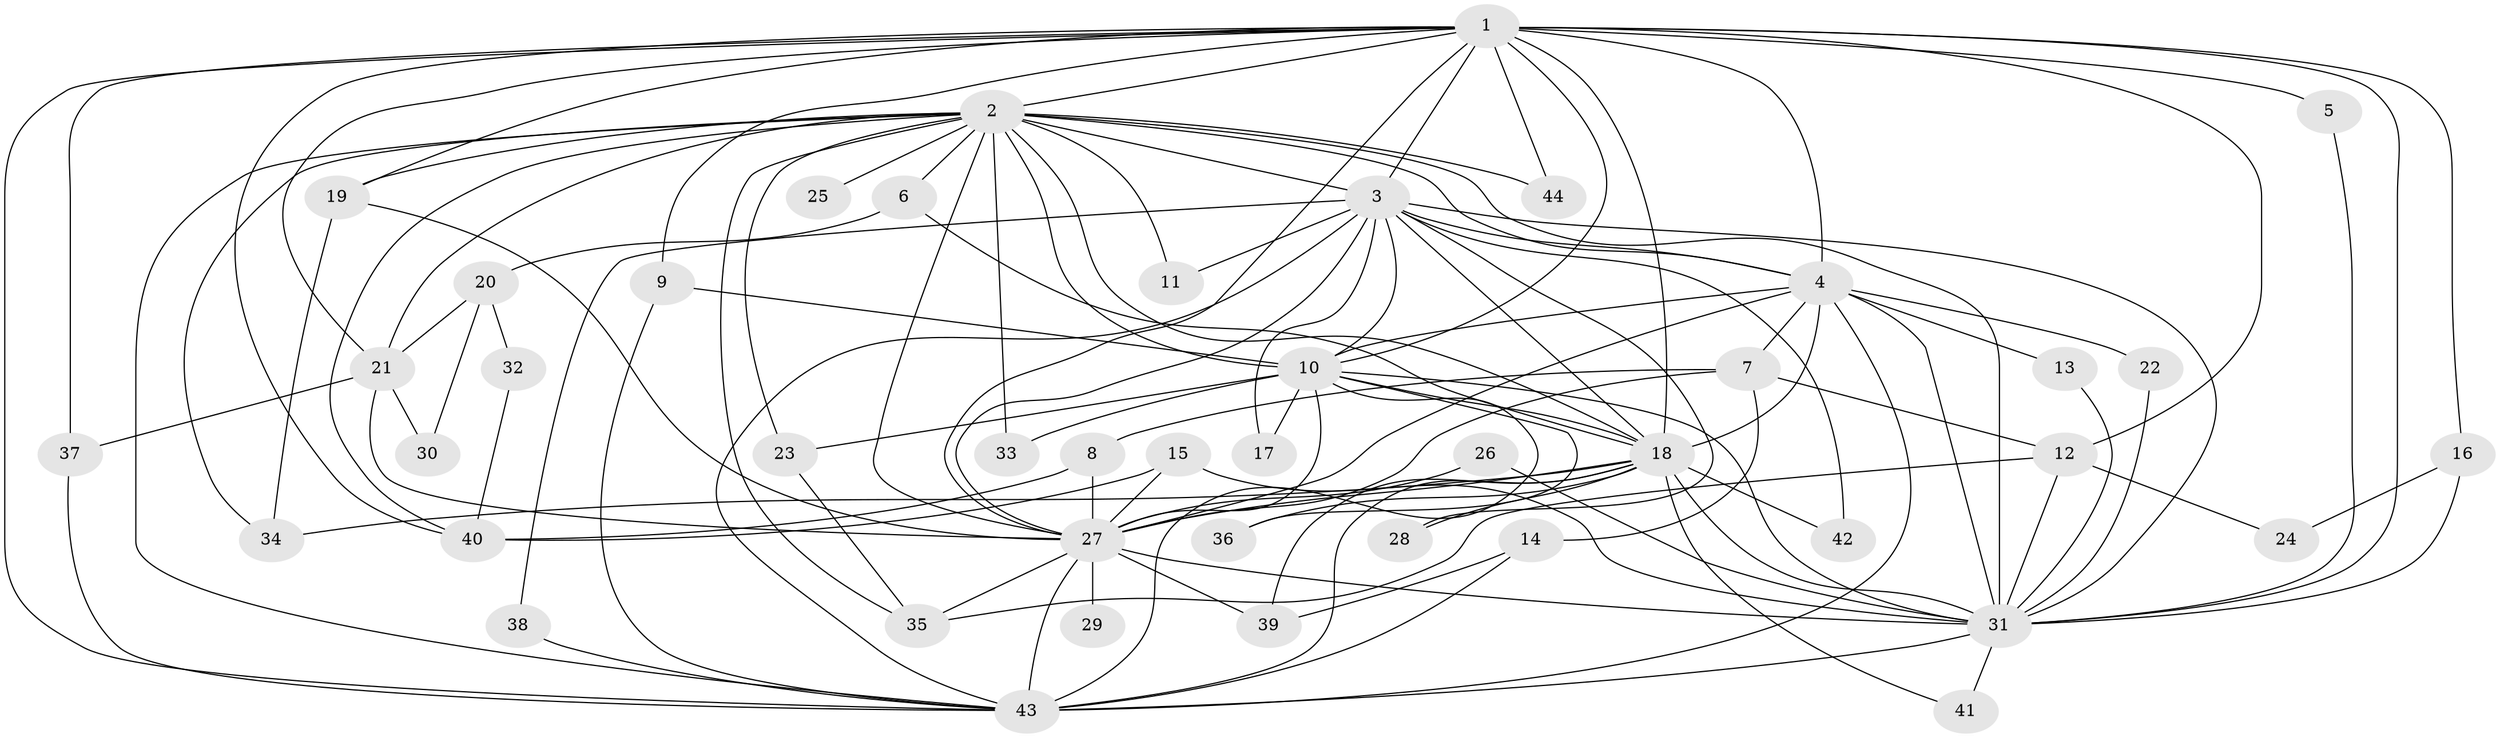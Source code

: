 // original degree distribution, {18: 0.03225806451612903, 14: 0.03225806451612903, 21: 0.016129032258064516, 17: 0.016129032258064516, 15: 0.016129032258064516, 13: 0.016129032258064516, 23: 0.016129032258064516, 11: 0.016129032258064516, 2: 0.5483870967741935, 3: 0.1774193548387097, 5: 0.04838709677419355, 4: 0.04838709677419355, 6: 0.016129032258064516}
// Generated by graph-tools (version 1.1) at 2025/36/03/04/25 23:36:26]
// undirected, 44 vertices, 115 edges
graph export_dot {
  node [color=gray90,style=filled];
  1;
  2;
  3;
  4;
  5;
  6;
  7;
  8;
  9;
  10;
  11;
  12;
  13;
  14;
  15;
  16;
  17;
  18;
  19;
  20;
  21;
  22;
  23;
  24;
  25;
  26;
  27;
  28;
  29;
  30;
  31;
  32;
  33;
  34;
  35;
  36;
  37;
  38;
  39;
  40;
  41;
  42;
  43;
  44;
  1 -- 2 [weight=1.0];
  1 -- 3 [weight=1.0];
  1 -- 4 [weight=2.0];
  1 -- 5 [weight=1.0];
  1 -- 9 [weight=1.0];
  1 -- 10 [weight=1.0];
  1 -- 12 [weight=1.0];
  1 -- 16 [weight=1.0];
  1 -- 18 [weight=1.0];
  1 -- 19 [weight=1.0];
  1 -- 21 [weight=1.0];
  1 -- 27 [weight=1.0];
  1 -- 31 [weight=1.0];
  1 -- 37 [weight=1.0];
  1 -- 40 [weight=1.0];
  1 -- 43 [weight=1.0];
  1 -- 44 [weight=1.0];
  2 -- 3 [weight=1.0];
  2 -- 4 [weight=2.0];
  2 -- 6 [weight=1.0];
  2 -- 10 [weight=1.0];
  2 -- 11 [weight=1.0];
  2 -- 18 [weight=1.0];
  2 -- 19 [weight=1.0];
  2 -- 21 [weight=1.0];
  2 -- 23 [weight=1.0];
  2 -- 25 [weight=1.0];
  2 -- 27 [weight=1.0];
  2 -- 31 [weight=1.0];
  2 -- 33 [weight=1.0];
  2 -- 34 [weight=1.0];
  2 -- 35 [weight=1.0];
  2 -- 40 [weight=1.0];
  2 -- 43 [weight=1.0];
  2 -- 44 [weight=1.0];
  3 -- 4 [weight=2.0];
  3 -- 10 [weight=1.0];
  3 -- 11 [weight=1.0];
  3 -- 17 [weight=1.0];
  3 -- 18 [weight=1.0];
  3 -- 27 [weight=1.0];
  3 -- 28 [weight=1.0];
  3 -- 31 [weight=1.0];
  3 -- 38 [weight=1.0];
  3 -- 42 [weight=1.0];
  3 -- 43 [weight=1.0];
  4 -- 7 [weight=1.0];
  4 -- 10 [weight=2.0];
  4 -- 13 [weight=1.0];
  4 -- 18 [weight=3.0];
  4 -- 22 [weight=1.0];
  4 -- 27 [weight=3.0];
  4 -- 31 [weight=3.0];
  4 -- 43 [weight=2.0];
  5 -- 31 [weight=1.0];
  6 -- 18 [weight=1.0];
  6 -- 20 [weight=1.0];
  7 -- 8 [weight=1.0];
  7 -- 12 [weight=1.0];
  7 -- 14 [weight=1.0];
  7 -- 27 [weight=1.0];
  8 -- 27 [weight=1.0];
  8 -- 40 [weight=1.0];
  9 -- 10 [weight=1.0];
  9 -- 43 [weight=1.0];
  10 -- 17 [weight=1.0];
  10 -- 18 [weight=1.0];
  10 -- 23 [weight=1.0];
  10 -- 27 [weight=2.0];
  10 -- 31 [weight=1.0];
  10 -- 33 [weight=1.0];
  10 -- 36 [weight=1.0];
  10 -- 43 [weight=1.0];
  12 -- 24 [weight=1.0];
  12 -- 31 [weight=1.0];
  12 -- 35 [weight=1.0];
  13 -- 31 [weight=1.0];
  14 -- 39 [weight=1.0];
  14 -- 43 [weight=1.0];
  15 -- 27 [weight=1.0];
  15 -- 31 [weight=1.0];
  15 -- 40 [weight=1.0];
  16 -- 24 [weight=1.0];
  16 -- 31 [weight=1.0];
  18 -- 27 [weight=1.0];
  18 -- 28 [weight=1.0];
  18 -- 31 [weight=1.0];
  18 -- 34 [weight=1.0];
  18 -- 36 [weight=1.0];
  18 -- 39 [weight=1.0];
  18 -- 41 [weight=1.0];
  18 -- 42 [weight=1.0];
  18 -- 43 [weight=1.0];
  19 -- 27 [weight=1.0];
  19 -- 34 [weight=1.0];
  20 -- 21 [weight=1.0];
  20 -- 30 [weight=1.0];
  20 -- 32 [weight=1.0];
  21 -- 27 [weight=1.0];
  21 -- 30 [weight=1.0];
  21 -- 37 [weight=1.0];
  22 -- 31 [weight=1.0];
  23 -- 35 [weight=1.0];
  26 -- 27 [weight=1.0];
  26 -- 31 [weight=1.0];
  27 -- 29 [weight=1.0];
  27 -- 31 [weight=1.0];
  27 -- 35 [weight=1.0];
  27 -- 39 [weight=1.0];
  27 -- 43 [weight=2.0];
  31 -- 41 [weight=1.0];
  31 -- 43 [weight=1.0];
  32 -- 40 [weight=1.0];
  37 -- 43 [weight=1.0];
  38 -- 43 [weight=1.0];
}
